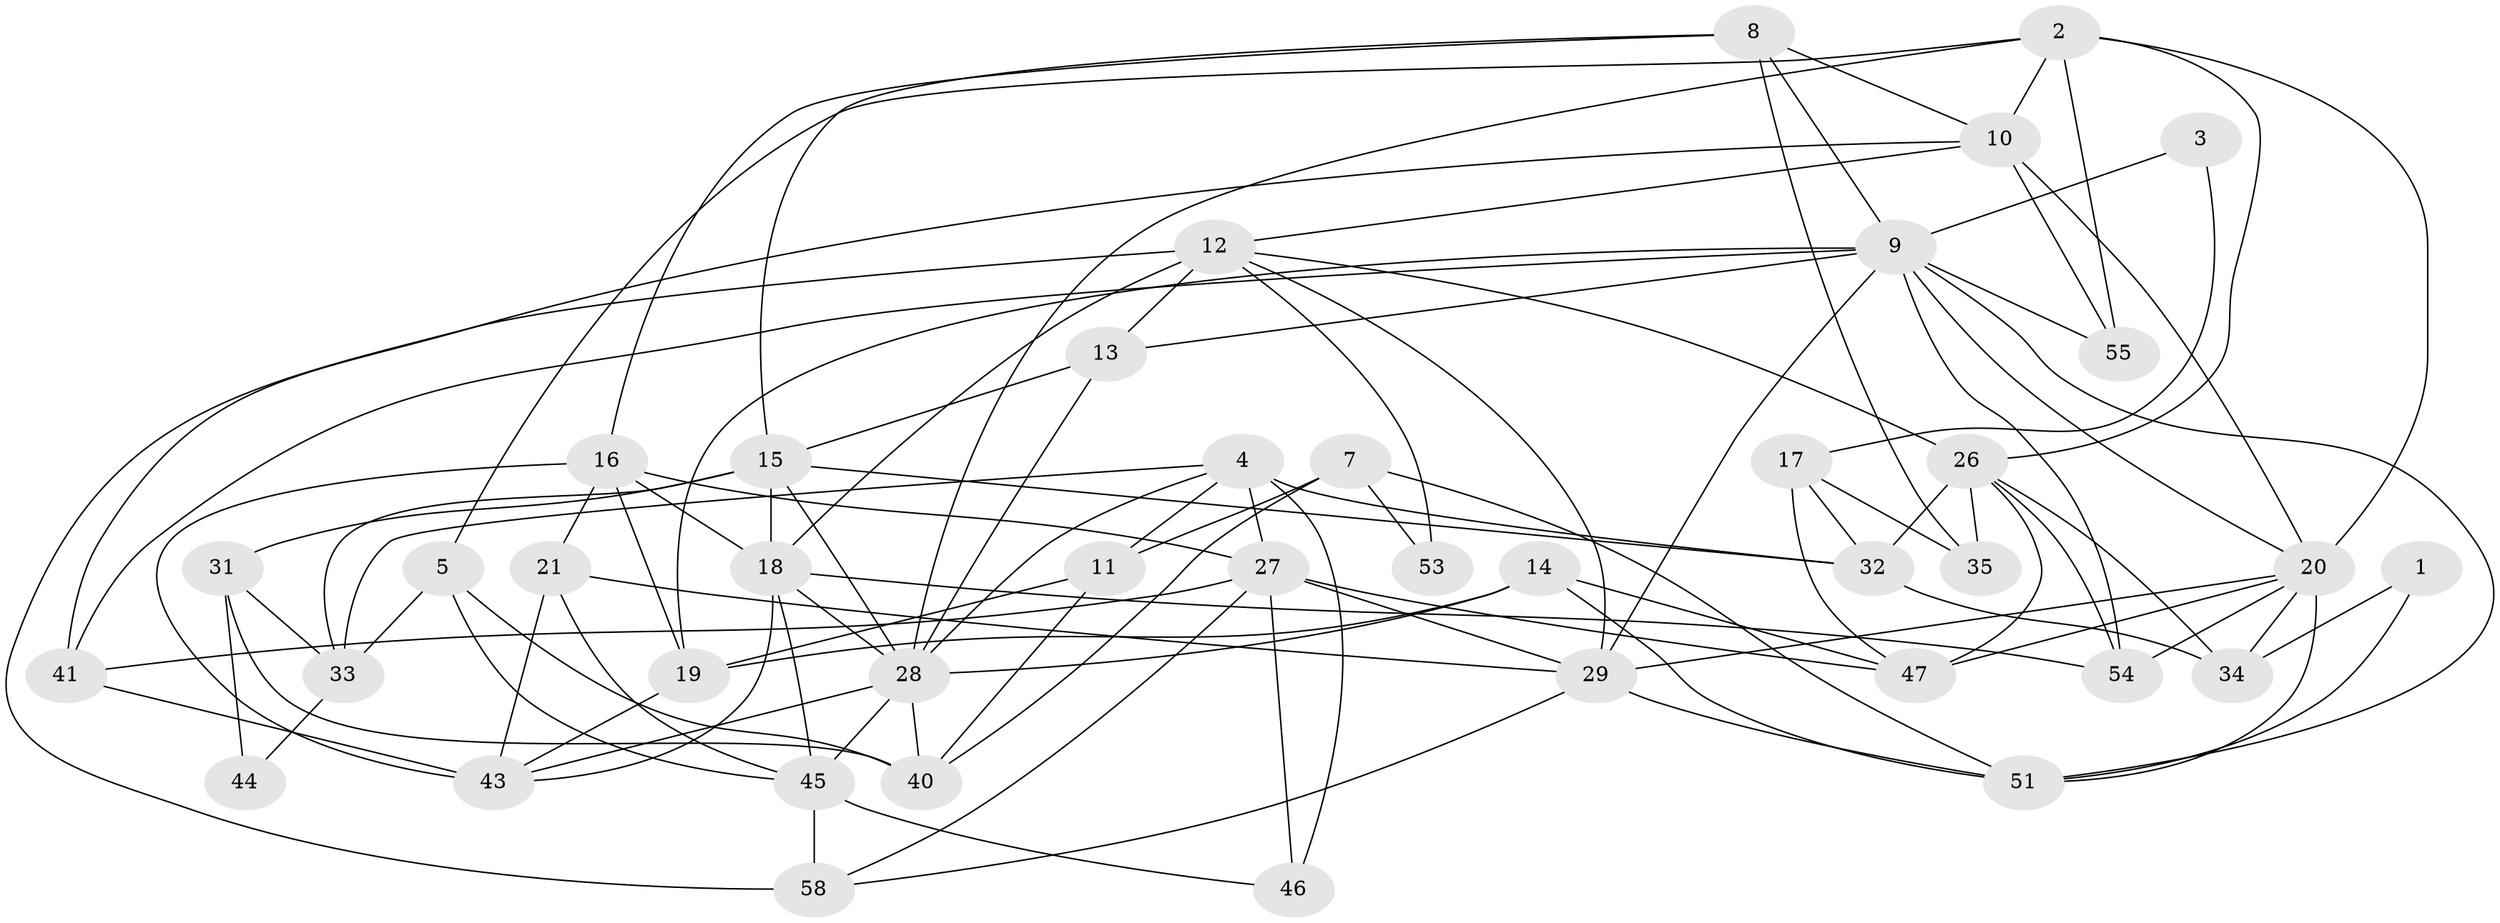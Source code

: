 // Generated by graph-tools (version 1.1) at 2025/24/03/03/25 07:24:03]
// undirected, 41 vertices, 103 edges
graph export_dot {
graph [start="1"]
  node [color=gray90,style=filled];
  1;
  2 [super="+6"];
  3;
  4 [super="+22"];
  5 [super="+57"];
  7 [super="+48"];
  8 [super="+50"];
  9 [super="+23"];
  10 [super="+68"];
  11;
  12 [super="+63"];
  13;
  14 [super="+39"];
  15 [super="+37"];
  16 [super="+61"];
  17 [super="+42"];
  18 [super="+24"];
  19;
  20 [super="+25"];
  21 [super="+30"];
  26 [super="+56"];
  27 [super="+38"];
  28 [super="+49"];
  29 [super="+36"];
  31;
  32 [super="+59"];
  33 [super="+67"];
  34;
  35;
  40 [super="+52"];
  41;
  43 [super="+69"];
  44;
  45 [super="+65"];
  46;
  47 [super="+66"];
  51 [super="+60"];
  53;
  54 [super="+64"];
  55;
  58 [super="+62"];
  1 -- 51;
  1 -- 34;
  2 -- 10;
  2 -- 55;
  2 -- 20;
  2 -- 5;
  2 -- 26;
  2 -- 28;
  3 -- 17;
  3 -- 9;
  4 -- 33;
  4 -- 28;
  4 -- 32 [weight=2];
  4 -- 27;
  4 -- 11;
  4 -- 46;
  5 -- 33 [weight=2];
  5 -- 40;
  5 -- 45;
  7 -- 51;
  7 -- 11;
  7 -- 53;
  7 -- 40;
  8 -- 16;
  8 -- 35;
  8 -- 9;
  8 -- 10;
  8 -- 15;
  9 -- 19;
  9 -- 29;
  9 -- 41;
  9 -- 13;
  9 -- 54;
  9 -- 55;
  9 -- 51;
  9 -- 20;
  10 -- 55;
  10 -- 12;
  10 -- 41;
  10 -- 20;
  11 -- 19;
  11 -- 40;
  12 -- 13;
  12 -- 29;
  12 -- 26;
  12 -- 53;
  12 -- 58 [weight=2];
  12 -- 18;
  13 -- 28;
  13 -- 15;
  14 -- 19;
  14 -- 51;
  14 -- 28;
  14 -- 47;
  15 -- 33 [weight=2];
  15 -- 28;
  15 -- 32;
  15 -- 18;
  15 -- 31;
  16 -- 27;
  16 -- 19;
  16 -- 21;
  16 -- 43;
  16 -- 18;
  17 -- 32;
  17 -- 35;
  17 -- 47;
  18 -- 45;
  18 -- 54;
  18 -- 43;
  18 -- 28;
  19 -- 43;
  20 -- 29;
  20 -- 47 [weight=2];
  20 -- 34;
  20 -- 51;
  20 -- 54;
  21 -- 29;
  21 -- 45;
  21 -- 43 [weight=2];
  26 -- 34;
  26 -- 35;
  26 -- 32;
  26 -- 54;
  26 -- 47;
  27 -- 41;
  27 -- 58;
  27 -- 29;
  27 -- 46;
  27 -- 47;
  28 -- 40;
  28 -- 45;
  28 -- 43;
  29 -- 51;
  29 -- 58;
  31 -- 44;
  31 -- 33;
  31 -- 40;
  32 -- 34;
  33 -- 44;
  41 -- 43;
  45 -- 46;
  45 -- 58;
}
